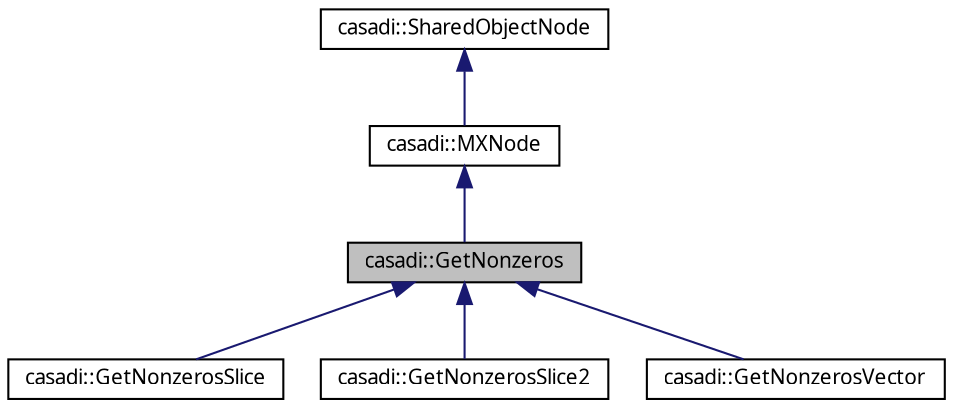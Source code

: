digraph "casadi::GetNonzeros"
{
  edge [fontname="FreeSans.ttf",fontsize="10",labelfontname="FreeSans.ttf",labelfontsize="10"];
  node [fontname="FreeSans.ttf",fontsize="10",shape=record];
  Node1 [label="casadi::GetNonzeros",height=0.2,width=0.4,color="black", fillcolor="grey75", style="filled", fontcolor="black"];
  Node2 -> Node1 [dir="back",color="midnightblue",fontsize="10",style="solid",fontname="FreeSans.ttf"];
  Node2 [label="casadi::MXNode",height=0.2,width=0.4,color="black", fillcolor="white", style="filled",URL="$d0/d19/classcasadi_1_1MXNode.html",tooltip="Node class for MX objects. "];
  Node3 -> Node2 [dir="back",color="midnightblue",fontsize="10",style="solid",fontname="FreeSans.ttf"];
  Node3 [label="casadi::SharedObjectNode",height=0.2,width=0.4,color="black", fillcolor="white", style="filled",URL="$d9/dd3/classcasadi_1_1SharedObjectNode.html"];
  Node1 -> Node4 [dir="back",color="midnightblue",fontsize="10",style="solid",fontname="FreeSans.ttf"];
  Node4 [label="casadi::GetNonzerosSlice",height=0.2,width=0.4,color="black", fillcolor="white", style="filled",URL="$d0/d4b/classcasadi_1_1GetNonzerosSlice.html"];
  Node1 -> Node5 [dir="back",color="midnightblue",fontsize="10",style="solid",fontname="FreeSans.ttf"];
  Node5 [label="casadi::GetNonzerosSlice2",height=0.2,width=0.4,color="black", fillcolor="white", style="filled",URL="$d9/dc1/classcasadi_1_1GetNonzerosSlice2.html"];
  Node1 -> Node6 [dir="back",color="midnightblue",fontsize="10",style="solid",fontname="FreeSans.ttf"];
  Node6 [label="casadi::GetNonzerosVector",height=0.2,width=0.4,color="black", fillcolor="white", style="filled",URL="$de/de4/classcasadi_1_1GetNonzerosVector.html"];
}
